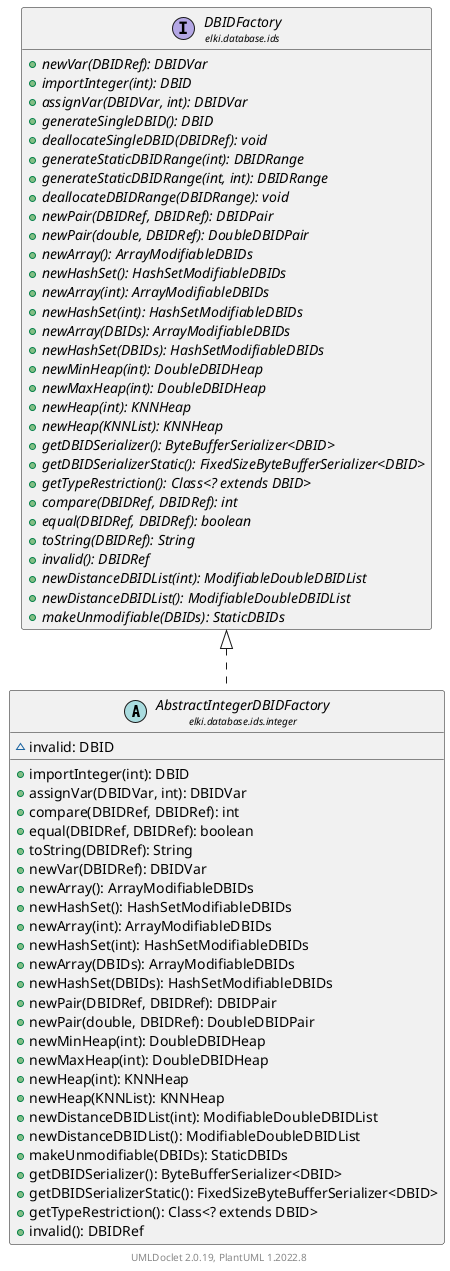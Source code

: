 @startuml
    remove .*\.(Instance|Par|Parameterizer|Factory)$
    set namespaceSeparator none
    hide empty fields
    hide empty methods

    abstract class "<size:14>AbstractIntegerDBIDFactory\n<size:10>elki.database.ids.integer" as elki.database.ids.integer.AbstractIntegerDBIDFactory [[AbstractIntegerDBIDFactory.html]] {
        ~invalid: DBID
        +importInteger(int): DBID
        +assignVar(DBIDVar, int): DBIDVar
        +compare(DBIDRef, DBIDRef): int
        +equal(DBIDRef, DBIDRef): boolean
        +toString(DBIDRef): String
        +newVar(DBIDRef): DBIDVar
        +newArray(): ArrayModifiableDBIDs
        +newHashSet(): HashSetModifiableDBIDs
        +newArray(int): ArrayModifiableDBIDs
        +newHashSet(int): HashSetModifiableDBIDs
        +newArray(DBIDs): ArrayModifiableDBIDs
        +newHashSet(DBIDs): HashSetModifiableDBIDs
        +newPair(DBIDRef, DBIDRef): DBIDPair
        +newPair(double, DBIDRef): DoubleDBIDPair
        +newMinHeap(int): DoubleDBIDHeap
        +newMaxHeap(int): DoubleDBIDHeap
        +newHeap(int): KNNHeap
        +newHeap(KNNList): KNNHeap
        +newDistanceDBIDList(int): ModifiableDoubleDBIDList
        +newDistanceDBIDList(): ModifiableDoubleDBIDList
        +makeUnmodifiable(DBIDs): StaticDBIDs
        +getDBIDSerializer(): ByteBufferSerializer<DBID>
        +getDBIDSerializerStatic(): FixedSizeByteBufferSerializer<DBID>
        +getTypeRestriction(): Class<? extends DBID>
        +invalid(): DBIDRef
    }

    interface "<size:14>DBIDFactory\n<size:10>elki.database.ids" as elki.database.ids.DBIDFactory [[../DBIDFactory.html]] {
        {abstract} +newVar(DBIDRef): DBIDVar
        {abstract} +importInteger(int): DBID
        {abstract} +assignVar(DBIDVar, int): DBIDVar
        {abstract} +generateSingleDBID(): DBID
        {abstract} +deallocateSingleDBID(DBIDRef): void
        {abstract} +generateStaticDBIDRange(int): DBIDRange
        {abstract} +generateStaticDBIDRange(int, int): DBIDRange
        {abstract} +deallocateDBIDRange(DBIDRange): void
        {abstract} +newPair(DBIDRef, DBIDRef): DBIDPair
        {abstract} +newPair(double, DBIDRef): DoubleDBIDPair
        {abstract} +newArray(): ArrayModifiableDBIDs
        {abstract} +newHashSet(): HashSetModifiableDBIDs
        {abstract} +newArray(int): ArrayModifiableDBIDs
        {abstract} +newHashSet(int): HashSetModifiableDBIDs
        {abstract} +newArray(DBIDs): ArrayModifiableDBIDs
        {abstract} +newHashSet(DBIDs): HashSetModifiableDBIDs
        {abstract} +newMinHeap(int): DoubleDBIDHeap
        {abstract} +newMaxHeap(int): DoubleDBIDHeap
        {abstract} +newHeap(int): KNNHeap
        {abstract} +newHeap(KNNList): KNNHeap
        {abstract} +getDBIDSerializer(): ByteBufferSerializer<DBID>
        {abstract} +getDBIDSerializerStatic(): FixedSizeByteBufferSerializer<DBID>
        {abstract} +getTypeRestriction(): Class<? extends DBID>
        {abstract} +compare(DBIDRef, DBIDRef): int
        {abstract} +equal(DBIDRef, DBIDRef): boolean
        {abstract} +toString(DBIDRef): String
        {abstract} +invalid(): DBIDRef
        {abstract} +newDistanceDBIDList(int): ModifiableDoubleDBIDList
        {abstract} +newDistanceDBIDList(): ModifiableDoubleDBIDList
        {abstract} +makeUnmodifiable(DBIDs): StaticDBIDs
    }

    elki.database.ids.DBIDFactory <|.. elki.database.ids.integer.AbstractIntegerDBIDFactory

    center footer UMLDoclet 2.0.19, PlantUML 1.2022.8
@enduml
